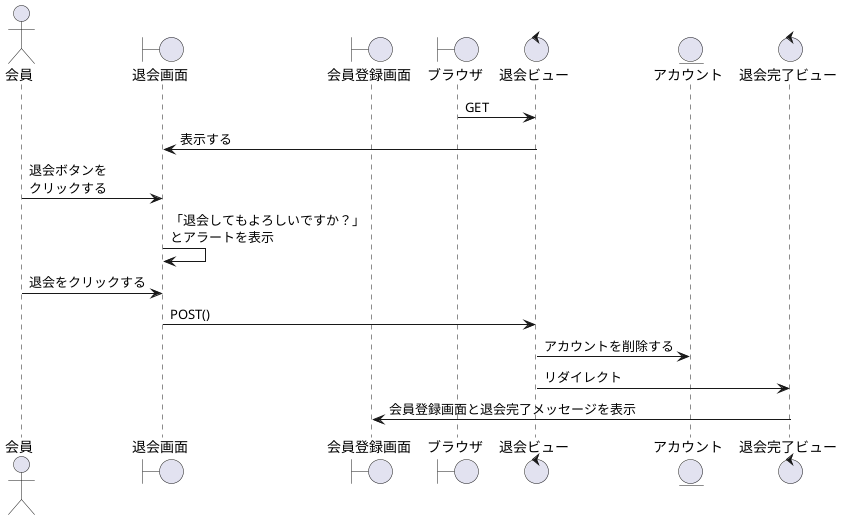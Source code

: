 @startuml cartdelete

actor "会員" as act
boundary "退会画面" as Secessionb
boundary "会員登録画面" as ktb
boundary "ブラウザ" as brz
control "退会ビュー" as Secessionv
entity "アカウント" as account
control "退会完了ビュー" as Secessionokv

brz -> Secessionv: GET
Secessionb <- Secessionv: 表示する
act -> Secessionb:退会ボタンを\nクリックする
Secessionb -> Secessionb:「退会してもよろしいですか？」\nとアラートを表示 
act -> Secessionb:退会をクリックする
Secessionb -> Secessionv:POST()
Secessionv -> account:アカウントを削除する
Secessionv -> Secessionokv:リダイレクト
ktb <- Secessionokv:会員登録画面と退会完了メッセージを表示
@enduml
